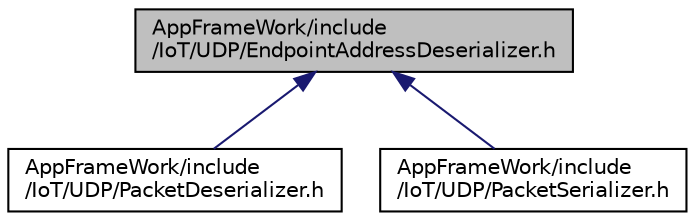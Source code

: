 digraph "AppFrameWork/include/IoT/UDP/EndpointAddressDeserializer.h"
{
 // LATEX_PDF_SIZE
  edge [fontname="Helvetica",fontsize="10",labelfontname="Helvetica",labelfontsize="10"];
  node [fontname="Helvetica",fontsize="10",shape=record];
  Node1 [label="AppFrameWork/include\l/IoT/UDP/EndpointAddressDeserializer.h",height=0.2,width=0.4,color="black", fillcolor="grey75", style="filled", fontcolor="black",tooltip=" "];
  Node1 -> Node2 [dir="back",color="midnightblue",fontsize="10",style="solid",fontname="Helvetica"];
  Node2 [label="AppFrameWork/include\l/IoT/UDP/PacketDeserializer.h",height=0.2,width=0.4,color="black", fillcolor="white", style="filled",URL="$PacketDeserializer_8h.html",tooltip=" "];
  Node1 -> Node3 [dir="back",color="midnightblue",fontsize="10",style="solid",fontname="Helvetica"];
  Node3 [label="AppFrameWork/include\l/IoT/UDP/PacketSerializer.h",height=0.2,width=0.4,color="black", fillcolor="white", style="filled",URL="$PacketSerializer_8h.html",tooltip=" "];
}
